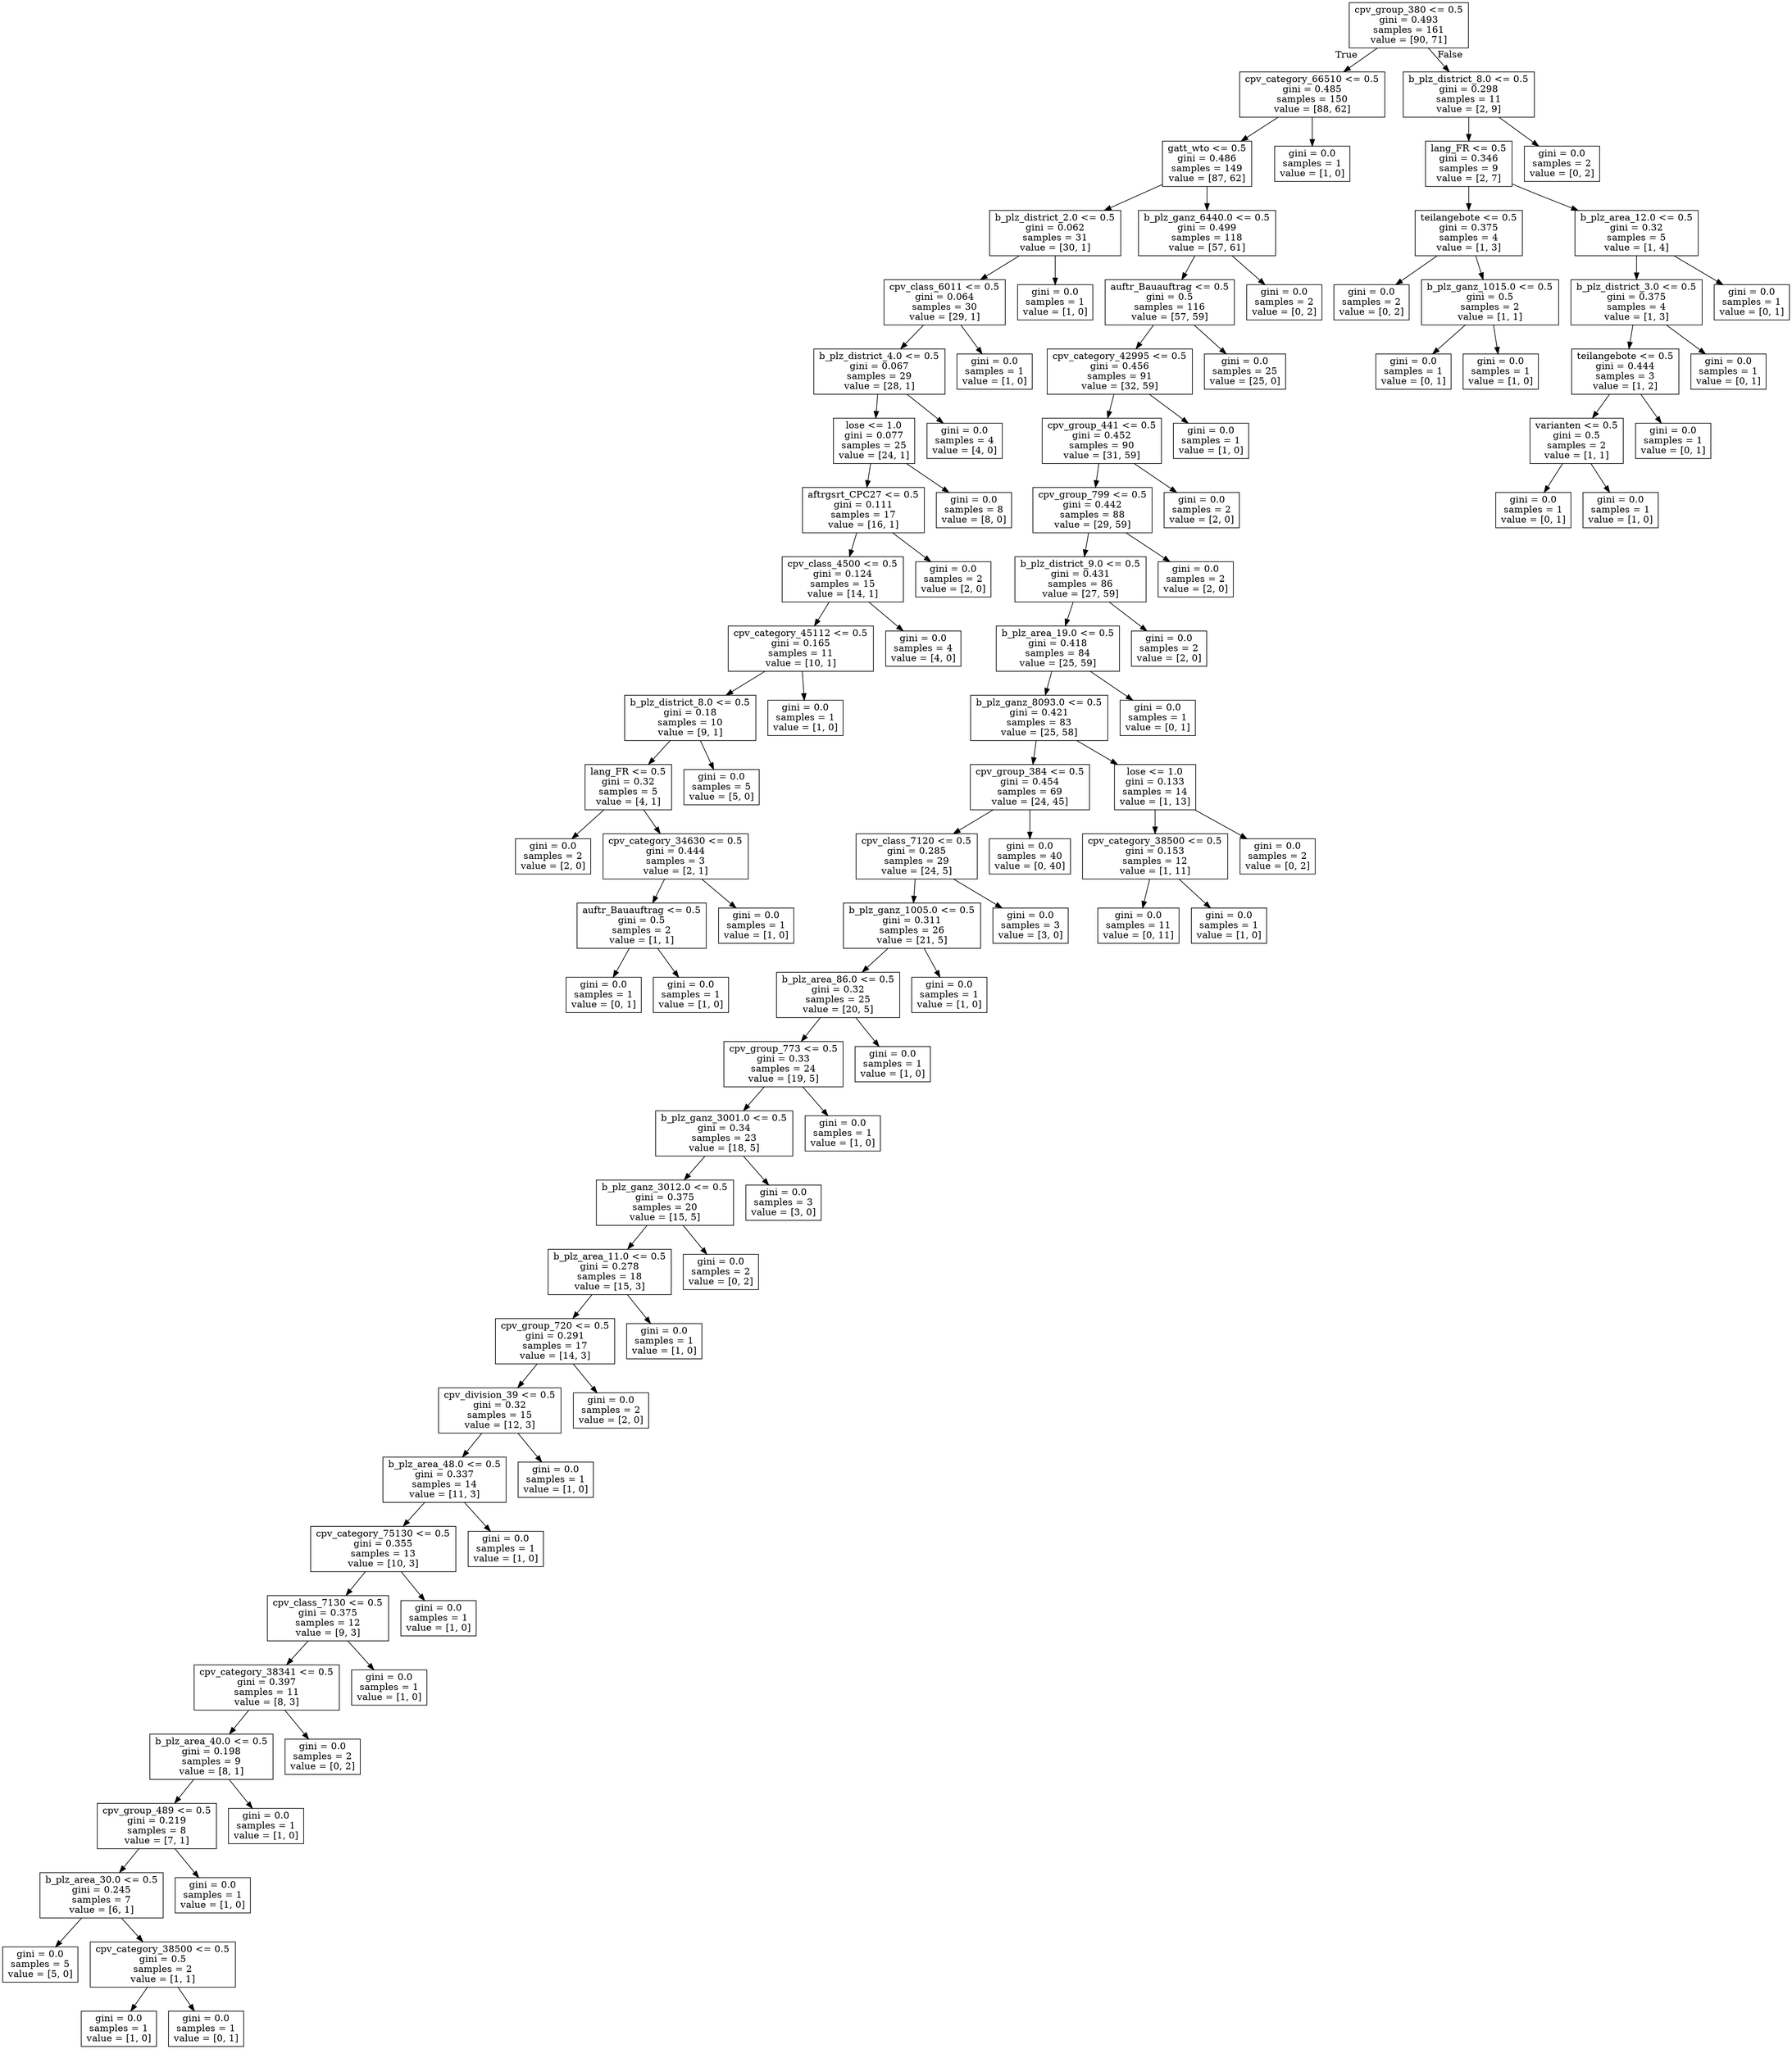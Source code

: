 digraph Tree {
node [shape=box] ;
0 [label="cpv_group_380 <= 0.5\ngini = 0.493\nsamples = 161\nvalue = [90, 71]"] ;
1 [label="cpv_category_66510 <= 0.5\ngini = 0.485\nsamples = 150\nvalue = [88, 62]"] ;
0 -> 1 [labeldistance=2.5, labelangle=45, headlabel="True"] ;
2 [label="gatt_wto <= 0.5\ngini = 0.486\nsamples = 149\nvalue = [87, 62]"] ;
1 -> 2 ;
3 [label="b_plz_district_2.0 <= 0.5\ngini = 0.062\nsamples = 31\nvalue = [30, 1]"] ;
2 -> 3 ;
4 [label="cpv_class_6011 <= 0.5\ngini = 0.064\nsamples = 30\nvalue = [29, 1]"] ;
3 -> 4 ;
5 [label="b_plz_district_4.0 <= 0.5\ngini = 0.067\nsamples = 29\nvalue = [28, 1]"] ;
4 -> 5 ;
6 [label="lose <= 1.0\ngini = 0.077\nsamples = 25\nvalue = [24, 1]"] ;
5 -> 6 ;
7 [label="aftrgsrt_CPC27 <= 0.5\ngini = 0.111\nsamples = 17\nvalue = [16, 1]"] ;
6 -> 7 ;
8 [label="cpv_class_4500 <= 0.5\ngini = 0.124\nsamples = 15\nvalue = [14, 1]"] ;
7 -> 8 ;
9 [label="cpv_category_45112 <= 0.5\ngini = 0.165\nsamples = 11\nvalue = [10, 1]"] ;
8 -> 9 ;
10 [label="b_plz_district_8.0 <= 0.5\ngini = 0.18\nsamples = 10\nvalue = [9, 1]"] ;
9 -> 10 ;
11 [label="lang_FR <= 0.5\ngini = 0.32\nsamples = 5\nvalue = [4, 1]"] ;
10 -> 11 ;
12 [label="gini = 0.0\nsamples = 2\nvalue = [2, 0]"] ;
11 -> 12 ;
13 [label="cpv_category_34630 <= 0.5\ngini = 0.444\nsamples = 3\nvalue = [2, 1]"] ;
11 -> 13 ;
14 [label="auftr_Bauauftrag <= 0.5\ngini = 0.5\nsamples = 2\nvalue = [1, 1]"] ;
13 -> 14 ;
15 [label="gini = 0.0\nsamples = 1\nvalue = [0, 1]"] ;
14 -> 15 ;
16 [label="gini = 0.0\nsamples = 1\nvalue = [1, 0]"] ;
14 -> 16 ;
17 [label="gini = 0.0\nsamples = 1\nvalue = [1, 0]"] ;
13 -> 17 ;
18 [label="gini = 0.0\nsamples = 5\nvalue = [5, 0]"] ;
10 -> 18 ;
19 [label="gini = 0.0\nsamples = 1\nvalue = [1, 0]"] ;
9 -> 19 ;
20 [label="gini = 0.0\nsamples = 4\nvalue = [4, 0]"] ;
8 -> 20 ;
21 [label="gini = 0.0\nsamples = 2\nvalue = [2, 0]"] ;
7 -> 21 ;
22 [label="gini = 0.0\nsamples = 8\nvalue = [8, 0]"] ;
6 -> 22 ;
23 [label="gini = 0.0\nsamples = 4\nvalue = [4, 0]"] ;
5 -> 23 ;
24 [label="gini = 0.0\nsamples = 1\nvalue = [1, 0]"] ;
4 -> 24 ;
25 [label="gini = 0.0\nsamples = 1\nvalue = [1, 0]"] ;
3 -> 25 ;
26 [label="b_plz_ganz_6440.0 <= 0.5\ngini = 0.499\nsamples = 118\nvalue = [57, 61]"] ;
2 -> 26 ;
27 [label="auftr_Bauauftrag <= 0.5\ngini = 0.5\nsamples = 116\nvalue = [57, 59]"] ;
26 -> 27 ;
28 [label="cpv_category_42995 <= 0.5\ngini = 0.456\nsamples = 91\nvalue = [32, 59]"] ;
27 -> 28 ;
29 [label="cpv_group_441 <= 0.5\ngini = 0.452\nsamples = 90\nvalue = [31, 59]"] ;
28 -> 29 ;
30 [label="cpv_group_799 <= 0.5\ngini = 0.442\nsamples = 88\nvalue = [29, 59]"] ;
29 -> 30 ;
31 [label="b_plz_district_9.0 <= 0.5\ngini = 0.431\nsamples = 86\nvalue = [27, 59]"] ;
30 -> 31 ;
32 [label="b_plz_area_19.0 <= 0.5\ngini = 0.418\nsamples = 84\nvalue = [25, 59]"] ;
31 -> 32 ;
33 [label="b_plz_ganz_8093.0 <= 0.5\ngini = 0.421\nsamples = 83\nvalue = [25, 58]"] ;
32 -> 33 ;
34 [label="cpv_group_384 <= 0.5\ngini = 0.454\nsamples = 69\nvalue = [24, 45]"] ;
33 -> 34 ;
35 [label="cpv_class_7120 <= 0.5\ngini = 0.285\nsamples = 29\nvalue = [24, 5]"] ;
34 -> 35 ;
36 [label="b_plz_ganz_1005.0 <= 0.5\ngini = 0.311\nsamples = 26\nvalue = [21, 5]"] ;
35 -> 36 ;
37 [label="b_plz_area_86.0 <= 0.5\ngini = 0.32\nsamples = 25\nvalue = [20, 5]"] ;
36 -> 37 ;
38 [label="cpv_group_773 <= 0.5\ngini = 0.33\nsamples = 24\nvalue = [19, 5]"] ;
37 -> 38 ;
39 [label="b_plz_ganz_3001.0 <= 0.5\ngini = 0.34\nsamples = 23\nvalue = [18, 5]"] ;
38 -> 39 ;
40 [label="b_plz_ganz_3012.0 <= 0.5\ngini = 0.375\nsamples = 20\nvalue = [15, 5]"] ;
39 -> 40 ;
41 [label="b_plz_area_11.0 <= 0.5\ngini = 0.278\nsamples = 18\nvalue = [15, 3]"] ;
40 -> 41 ;
42 [label="cpv_group_720 <= 0.5\ngini = 0.291\nsamples = 17\nvalue = [14, 3]"] ;
41 -> 42 ;
43 [label="cpv_division_39 <= 0.5\ngini = 0.32\nsamples = 15\nvalue = [12, 3]"] ;
42 -> 43 ;
44 [label="b_plz_area_48.0 <= 0.5\ngini = 0.337\nsamples = 14\nvalue = [11, 3]"] ;
43 -> 44 ;
45 [label="cpv_category_75130 <= 0.5\ngini = 0.355\nsamples = 13\nvalue = [10, 3]"] ;
44 -> 45 ;
46 [label="cpv_class_7130 <= 0.5\ngini = 0.375\nsamples = 12\nvalue = [9, 3]"] ;
45 -> 46 ;
47 [label="cpv_category_38341 <= 0.5\ngini = 0.397\nsamples = 11\nvalue = [8, 3]"] ;
46 -> 47 ;
48 [label="b_plz_area_40.0 <= 0.5\ngini = 0.198\nsamples = 9\nvalue = [8, 1]"] ;
47 -> 48 ;
49 [label="cpv_group_489 <= 0.5\ngini = 0.219\nsamples = 8\nvalue = [7, 1]"] ;
48 -> 49 ;
50 [label="b_plz_area_30.0 <= 0.5\ngini = 0.245\nsamples = 7\nvalue = [6, 1]"] ;
49 -> 50 ;
51 [label="gini = 0.0\nsamples = 5\nvalue = [5, 0]"] ;
50 -> 51 ;
52 [label="cpv_category_38500 <= 0.5\ngini = 0.5\nsamples = 2\nvalue = [1, 1]"] ;
50 -> 52 ;
53 [label="gini = 0.0\nsamples = 1\nvalue = [1, 0]"] ;
52 -> 53 ;
54 [label="gini = 0.0\nsamples = 1\nvalue = [0, 1]"] ;
52 -> 54 ;
55 [label="gini = 0.0\nsamples = 1\nvalue = [1, 0]"] ;
49 -> 55 ;
56 [label="gini = 0.0\nsamples = 1\nvalue = [1, 0]"] ;
48 -> 56 ;
57 [label="gini = 0.0\nsamples = 2\nvalue = [0, 2]"] ;
47 -> 57 ;
58 [label="gini = 0.0\nsamples = 1\nvalue = [1, 0]"] ;
46 -> 58 ;
59 [label="gini = 0.0\nsamples = 1\nvalue = [1, 0]"] ;
45 -> 59 ;
60 [label="gini = 0.0\nsamples = 1\nvalue = [1, 0]"] ;
44 -> 60 ;
61 [label="gini = 0.0\nsamples = 1\nvalue = [1, 0]"] ;
43 -> 61 ;
62 [label="gini = 0.0\nsamples = 2\nvalue = [2, 0]"] ;
42 -> 62 ;
63 [label="gini = 0.0\nsamples = 1\nvalue = [1, 0]"] ;
41 -> 63 ;
64 [label="gini = 0.0\nsamples = 2\nvalue = [0, 2]"] ;
40 -> 64 ;
65 [label="gini = 0.0\nsamples = 3\nvalue = [3, 0]"] ;
39 -> 65 ;
66 [label="gini = 0.0\nsamples = 1\nvalue = [1, 0]"] ;
38 -> 66 ;
67 [label="gini = 0.0\nsamples = 1\nvalue = [1, 0]"] ;
37 -> 67 ;
68 [label="gini = 0.0\nsamples = 1\nvalue = [1, 0]"] ;
36 -> 68 ;
69 [label="gini = 0.0\nsamples = 3\nvalue = [3, 0]"] ;
35 -> 69 ;
70 [label="gini = 0.0\nsamples = 40\nvalue = [0, 40]"] ;
34 -> 70 ;
71 [label="lose <= 1.0\ngini = 0.133\nsamples = 14\nvalue = [1, 13]"] ;
33 -> 71 ;
72 [label="cpv_category_38500 <= 0.5\ngini = 0.153\nsamples = 12\nvalue = [1, 11]"] ;
71 -> 72 ;
73 [label="gini = 0.0\nsamples = 11\nvalue = [0, 11]"] ;
72 -> 73 ;
74 [label="gini = 0.0\nsamples = 1\nvalue = [1, 0]"] ;
72 -> 74 ;
75 [label="gini = 0.0\nsamples = 2\nvalue = [0, 2]"] ;
71 -> 75 ;
76 [label="gini = 0.0\nsamples = 1\nvalue = [0, 1]"] ;
32 -> 76 ;
77 [label="gini = 0.0\nsamples = 2\nvalue = [2, 0]"] ;
31 -> 77 ;
78 [label="gini = 0.0\nsamples = 2\nvalue = [2, 0]"] ;
30 -> 78 ;
79 [label="gini = 0.0\nsamples = 2\nvalue = [2, 0]"] ;
29 -> 79 ;
80 [label="gini = 0.0\nsamples = 1\nvalue = [1, 0]"] ;
28 -> 80 ;
81 [label="gini = 0.0\nsamples = 25\nvalue = [25, 0]"] ;
27 -> 81 ;
82 [label="gini = 0.0\nsamples = 2\nvalue = [0, 2]"] ;
26 -> 82 ;
83 [label="gini = 0.0\nsamples = 1\nvalue = [1, 0]"] ;
1 -> 83 ;
84 [label="b_plz_district_8.0 <= 0.5\ngini = 0.298\nsamples = 11\nvalue = [2, 9]"] ;
0 -> 84 [labeldistance=2.5, labelangle=-45, headlabel="False"] ;
85 [label="lang_FR <= 0.5\ngini = 0.346\nsamples = 9\nvalue = [2, 7]"] ;
84 -> 85 ;
86 [label="teilangebote <= 0.5\ngini = 0.375\nsamples = 4\nvalue = [1, 3]"] ;
85 -> 86 ;
87 [label="gini = 0.0\nsamples = 2\nvalue = [0, 2]"] ;
86 -> 87 ;
88 [label="b_plz_ganz_1015.0 <= 0.5\ngini = 0.5\nsamples = 2\nvalue = [1, 1]"] ;
86 -> 88 ;
89 [label="gini = 0.0\nsamples = 1\nvalue = [0, 1]"] ;
88 -> 89 ;
90 [label="gini = 0.0\nsamples = 1\nvalue = [1, 0]"] ;
88 -> 90 ;
91 [label="b_plz_area_12.0 <= 0.5\ngini = 0.32\nsamples = 5\nvalue = [1, 4]"] ;
85 -> 91 ;
92 [label="b_plz_district_3.0 <= 0.5\ngini = 0.375\nsamples = 4\nvalue = [1, 3]"] ;
91 -> 92 ;
93 [label="teilangebote <= 0.5\ngini = 0.444\nsamples = 3\nvalue = [1, 2]"] ;
92 -> 93 ;
94 [label="varianten <= 0.5\ngini = 0.5\nsamples = 2\nvalue = [1, 1]"] ;
93 -> 94 ;
95 [label="gini = 0.0\nsamples = 1\nvalue = [0, 1]"] ;
94 -> 95 ;
96 [label="gini = 0.0\nsamples = 1\nvalue = [1, 0]"] ;
94 -> 96 ;
97 [label="gini = 0.0\nsamples = 1\nvalue = [0, 1]"] ;
93 -> 97 ;
98 [label="gini = 0.0\nsamples = 1\nvalue = [0, 1]"] ;
92 -> 98 ;
99 [label="gini = 0.0\nsamples = 1\nvalue = [0, 1]"] ;
91 -> 99 ;
100 [label="gini = 0.0\nsamples = 2\nvalue = [0, 2]"] ;
84 -> 100 ;
}